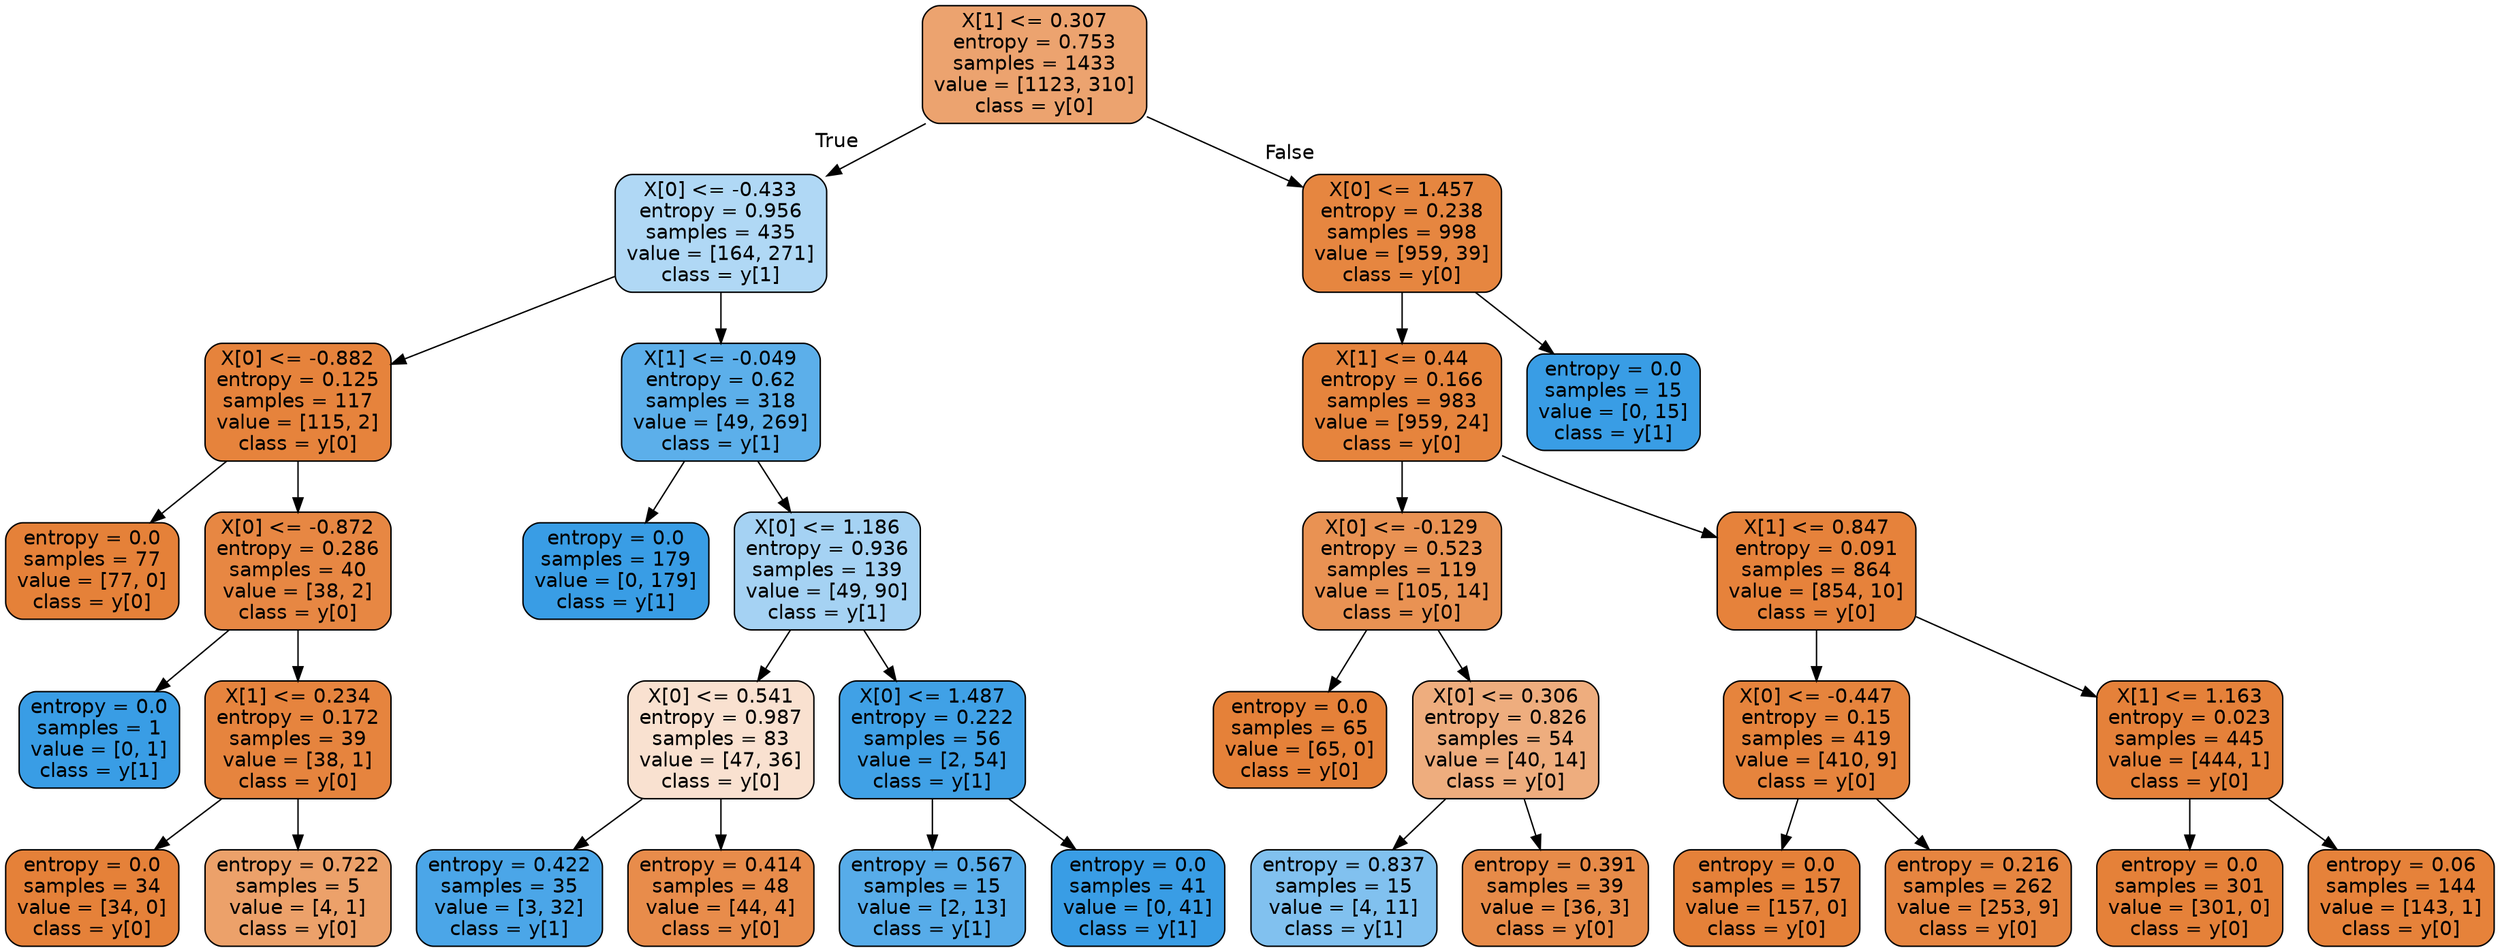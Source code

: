 digraph Tree {
node [shape=box, style="filled, rounded", color="black", fontname=helvetica] ;
edge [fontname=helvetica] ;
0 [label="X[1] <= 0.307\nentropy = 0.753\nsamples = 1433\nvalue = [1123, 310]\nclass = y[0]", fillcolor="#e58139b9"] ;
1 [label="X[0] <= -0.433\nentropy = 0.956\nsamples = 435\nvalue = [164, 271]\nclass = y[1]", fillcolor="#399de565"] ;
0 -> 1 [labeldistance=2.5, labelangle=45, headlabel="True"] ;
2 [label="X[0] <= -0.882\nentropy = 0.125\nsamples = 117\nvalue = [115, 2]\nclass = y[0]", fillcolor="#e58139fb"] ;
1 -> 2 ;
3 [label="entropy = 0.0\nsamples = 77\nvalue = [77, 0]\nclass = y[0]", fillcolor="#e58139ff"] ;
2 -> 3 ;
4 [label="X[0] <= -0.872\nentropy = 0.286\nsamples = 40\nvalue = [38, 2]\nclass = y[0]", fillcolor="#e58139f2"] ;
2 -> 4 ;
5 [label="entropy = 0.0\nsamples = 1\nvalue = [0, 1]\nclass = y[1]", fillcolor="#399de5ff"] ;
4 -> 5 ;
6 [label="X[1] <= 0.234\nentropy = 0.172\nsamples = 39\nvalue = [38, 1]\nclass = y[0]", fillcolor="#e58139f8"] ;
4 -> 6 ;
7 [label="entropy = 0.0\nsamples = 34\nvalue = [34, 0]\nclass = y[0]", fillcolor="#e58139ff"] ;
6 -> 7 ;
8 [label="entropy = 0.722\nsamples = 5\nvalue = [4, 1]\nclass = y[0]", fillcolor="#e58139bf"] ;
6 -> 8 ;
9 [label="X[1] <= -0.049\nentropy = 0.62\nsamples = 318\nvalue = [49, 269]\nclass = y[1]", fillcolor="#399de5d1"] ;
1 -> 9 ;
10 [label="entropy = 0.0\nsamples = 179\nvalue = [0, 179]\nclass = y[1]", fillcolor="#399de5ff"] ;
9 -> 10 ;
11 [label="X[0] <= 1.186\nentropy = 0.936\nsamples = 139\nvalue = [49, 90]\nclass = y[1]", fillcolor="#399de574"] ;
9 -> 11 ;
12 [label="X[0] <= 0.541\nentropy = 0.987\nsamples = 83\nvalue = [47, 36]\nclass = y[0]", fillcolor="#e581393c"] ;
11 -> 12 ;
13 [label="entropy = 0.422\nsamples = 35\nvalue = [3, 32]\nclass = y[1]", fillcolor="#399de5e7"] ;
12 -> 13 ;
14 [label="entropy = 0.414\nsamples = 48\nvalue = [44, 4]\nclass = y[0]", fillcolor="#e58139e8"] ;
12 -> 14 ;
15 [label="X[0] <= 1.487\nentropy = 0.222\nsamples = 56\nvalue = [2, 54]\nclass = y[1]", fillcolor="#399de5f6"] ;
11 -> 15 ;
16 [label="entropy = 0.567\nsamples = 15\nvalue = [2, 13]\nclass = y[1]", fillcolor="#399de5d8"] ;
15 -> 16 ;
17 [label="entropy = 0.0\nsamples = 41\nvalue = [0, 41]\nclass = y[1]", fillcolor="#399de5ff"] ;
15 -> 17 ;
18 [label="X[0] <= 1.457\nentropy = 0.238\nsamples = 998\nvalue = [959, 39]\nclass = y[0]", fillcolor="#e58139f5"] ;
0 -> 18 [labeldistance=2.5, labelangle=-45, headlabel="False"] ;
19 [label="X[1] <= 0.44\nentropy = 0.166\nsamples = 983\nvalue = [959, 24]\nclass = y[0]", fillcolor="#e58139f9"] ;
18 -> 19 ;
20 [label="X[0] <= -0.129\nentropy = 0.523\nsamples = 119\nvalue = [105, 14]\nclass = y[0]", fillcolor="#e58139dd"] ;
19 -> 20 ;
21 [label="entropy = 0.0\nsamples = 65\nvalue = [65, 0]\nclass = y[0]", fillcolor="#e58139ff"] ;
20 -> 21 ;
22 [label="X[0] <= 0.306\nentropy = 0.826\nsamples = 54\nvalue = [40, 14]\nclass = y[0]", fillcolor="#e58139a6"] ;
20 -> 22 ;
23 [label="entropy = 0.837\nsamples = 15\nvalue = [4, 11]\nclass = y[1]", fillcolor="#399de5a2"] ;
22 -> 23 ;
24 [label="entropy = 0.391\nsamples = 39\nvalue = [36, 3]\nclass = y[0]", fillcolor="#e58139ea"] ;
22 -> 24 ;
25 [label="X[1] <= 0.847\nentropy = 0.091\nsamples = 864\nvalue = [854, 10]\nclass = y[0]", fillcolor="#e58139fc"] ;
19 -> 25 ;
26 [label="X[0] <= -0.447\nentropy = 0.15\nsamples = 419\nvalue = [410, 9]\nclass = y[0]", fillcolor="#e58139f9"] ;
25 -> 26 ;
27 [label="entropy = 0.0\nsamples = 157\nvalue = [157, 0]\nclass = y[0]", fillcolor="#e58139ff"] ;
26 -> 27 ;
28 [label="entropy = 0.216\nsamples = 262\nvalue = [253, 9]\nclass = y[0]", fillcolor="#e58139f6"] ;
26 -> 28 ;
29 [label="X[1] <= 1.163\nentropy = 0.023\nsamples = 445\nvalue = [444, 1]\nclass = y[0]", fillcolor="#e58139fe"] ;
25 -> 29 ;
30 [label="entropy = 0.0\nsamples = 301\nvalue = [301, 0]\nclass = y[0]", fillcolor="#e58139ff"] ;
29 -> 30 ;
31 [label="entropy = 0.06\nsamples = 144\nvalue = [143, 1]\nclass = y[0]", fillcolor="#e58139fd"] ;
29 -> 31 ;
32 [label="entropy = 0.0\nsamples = 15\nvalue = [0, 15]\nclass = y[1]", fillcolor="#399de5ff"] ;
18 -> 32 ;
}